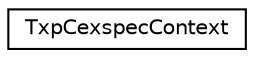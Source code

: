 digraph "Graphical Class Hierarchy"
{
  edge [fontname="Helvetica",fontsize="10",labelfontname="Helvetica",labelfontsize="10"];
  node [fontname="Helvetica",fontsize="10",shape=record];
  rankdir="LR";
  Node0 [label="TxpCexspecContext",height=0.2,width=0.4,color="black", fillcolor="white", style="filled",URL="$classkaldi_1_1TxpCexspecContext.html"];
}
